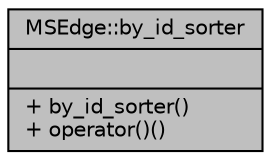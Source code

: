digraph "MSEdge::by_id_sorter"
{
  edge [fontname="Helvetica",fontsize="10",labelfontname="Helvetica",labelfontsize="10"];
  node [fontname="Helvetica",fontsize="10",shape=record];
  Node1 [label="{MSEdge::by_id_sorter\n||+ by_id_sorter()\l+ operator()()\l}",height=0.2,width=0.4,color="black", fillcolor="grey75", style="filled", fontcolor="black"];
}
